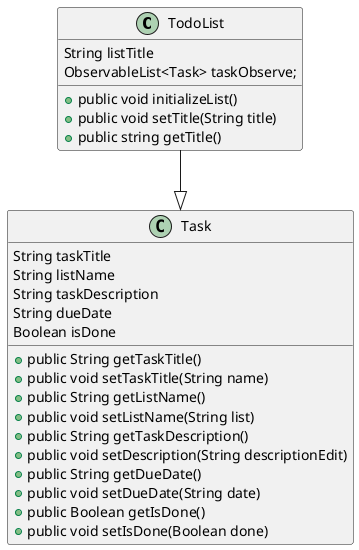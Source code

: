 @startuml

TodoList --|> Task

class TodoList{
    String listTitle
    ObservableList<Task> taskObserve;

    + public void initializeList()
    + public void setTitle(String title)
    + public string getTitle()
}

class Task{
    String taskTitle
    String listName
    String taskDescription
    String dueDate
    Boolean isDone

    + public String getTaskTitle()
    + public void setTaskTitle(String name)
    + public String getListName()
    + public void setListName(String list)
    + public String getTaskDescription()
    + public void setDescription(String descriptionEdit)
    + public String getDueDate()
    + public void setDueDate(String date)
    + public Boolean getIsDone()
    + public void setIsDone(Boolean done)
}

@enduml